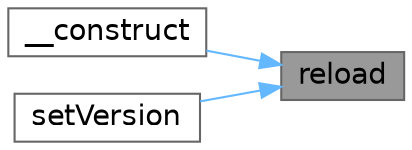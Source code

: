 digraph "reload"
{
 // LATEX_PDF_SIZE
  bgcolor="transparent";
  edge [fontname=Helvetica,fontsize=14,labelfontname=Helvetica,labelfontsize=14];
  node [fontname=Helvetica,fontsize=14,shape=box,height=0.2,width=0.4];
  rankdir="RL";
  Node1 [id="Node000001",label="reload",height=0.2,width=0.4,color="gray40", fillcolor="grey60", style="filled", fontcolor="black",tooltip=" "];
  Node1 -> Node2 [id="edge1_Node000001_Node000002",dir="back",color="steelblue1",style="solid",tooltip=" "];
  Node2 [id="Node000002",label="__construct",height=0.2,width=0.4,color="grey40", fillcolor="white", style="filled",URL="$dc/df4/classAppWebgrind.html#ad2d1f4e407b6f242de3af2a95dc1078e",tooltip=" "];
  Node1 -> Node3 [id="edge2_Node000001_Node000003",dir="back",color="steelblue1",style="solid",tooltip=" "];
  Node3 [id="Node000003",label="setVersion",height=0.2,width=0.4,color="grey40", fillcolor="white", style="filled",URL="$dc/df4/classAppWebgrind.html#a6a2f870d59df617e76c79a9996646832",tooltip=" "];
}
